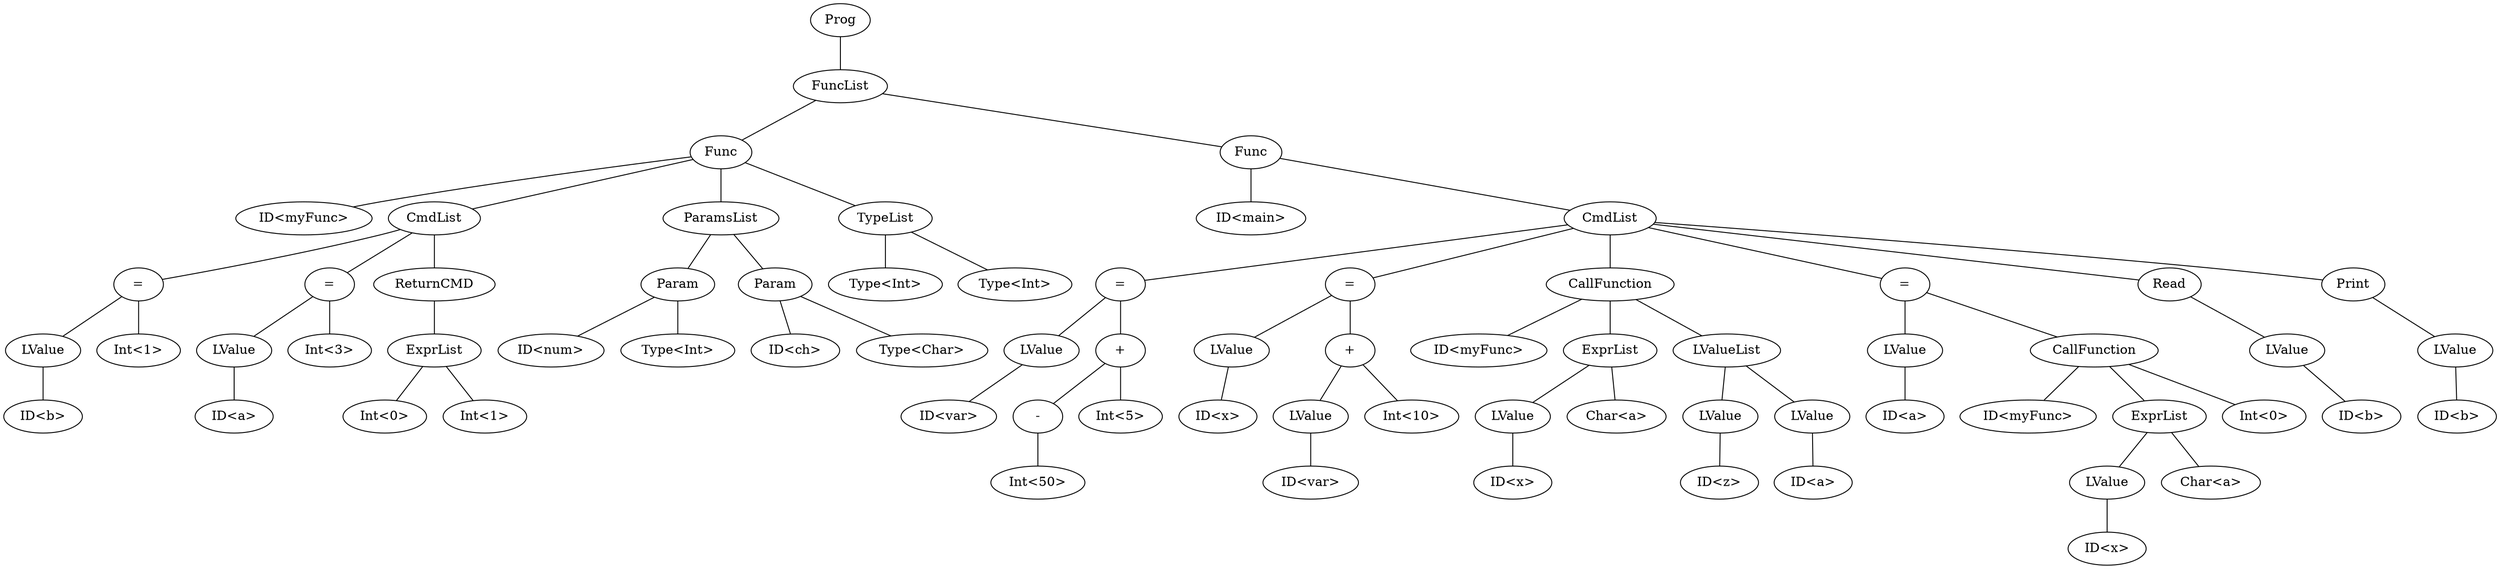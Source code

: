 graph program {
70 [label=Prog]
70--25
25 [label=FuncList]
25--24
24 [label="Func"]
24--23
23 [label="ID<myFunc>"]
24--14
14 [label=CmdList]
14--13
13 [label= "="]
13--11
11 [label="LValue"]
11--10
10 [label="ID<b>"]
13--12
12 [label="Int<1>"]
14--18
18 [label= "="]
18--16
16 [label="LValue"]
16--15
15 [label="ID<a>"]
18--17
17 [label="Int<3>"]
14--22
22 [label="ReturnCMD"]
22--20
20 [label=ExprList]
20--19
19 [label="Int<0>"]
20--21
21 [label="Int<1>"]
24--3
3 [label="ParamsList"]
3--2
2 [label="Param"]
2--1
1 [label="ID<num>"]
2--0
0 [label="Type<Int>"]
3--6
6 [label="Param"]
6--5
5 [label="ID<ch>"]
6--4
4 [label="Type<Char>"]
24--8
8 [label="TypeList"]
8--7
7 [label="Type<Int>"]
8--9
9 [label="Type<Int>"]
25--69
69 [label="Func"]
69--68
68 [label="ID<main>"]
69--33
33 [label=CmdList]
33--32
32 [label= "="]
32--27
27 [label="LValue"]
27--26
26 [label="ID<var>"]
32--31
31 [label= "+"]
31--29
29 [label= "-"]
29--28
28 [label="Int<50>"]
31--30
30 [label="Int<5>"]
33--40
40 [label= "="]
40--35
35 [label="LValue"]
35--34
34 [label="ID<x>"]
40--39
39 [label= "+"]
39--37
37 [label="LValue"]
37--36
36 [label="ID<var>"]
39--38
38 [label="Int<10>"]
33--51
51 [label= "CallFunction"]
51--50
50 [label="ID<myFunc>"]
51--43
43 [label=ExprList]
43--42
42 [label="LValue"]
42--41
41 [label="ID<x>"]
43--44
44 [label="Char<a>"]
51--47
47 [label=LValueList]
47--46
46 [label="LValue"]
46--45
45 [label="ID<z>"]
47--49
49 [label="LValue"]
49--48
48 [label="ID<a>"]
33--61
61 [label= "="]
61--53
53 [label="LValue"]
53--52
52 [label="ID<a>"]
61--60
60 [label= "CallFunction"]
60--59
59 [label="ID<myFunc>"]
60--56
56 [label=ExprList]
56--55
55 [label="LValue"]
55--54
54 [label="ID<x>"]
56--57
57 [label="Char<a>"]
60--58
58 [label="Int<0>"]
33--64
64 [label="Read"]
64--63
63 [label="LValue"]
63--62
62 [label="ID<b>"]
33--67
67 [label="Print"]
67--66
66 [label="LValue"]
66--65
65 [label="ID<b>"]
}
